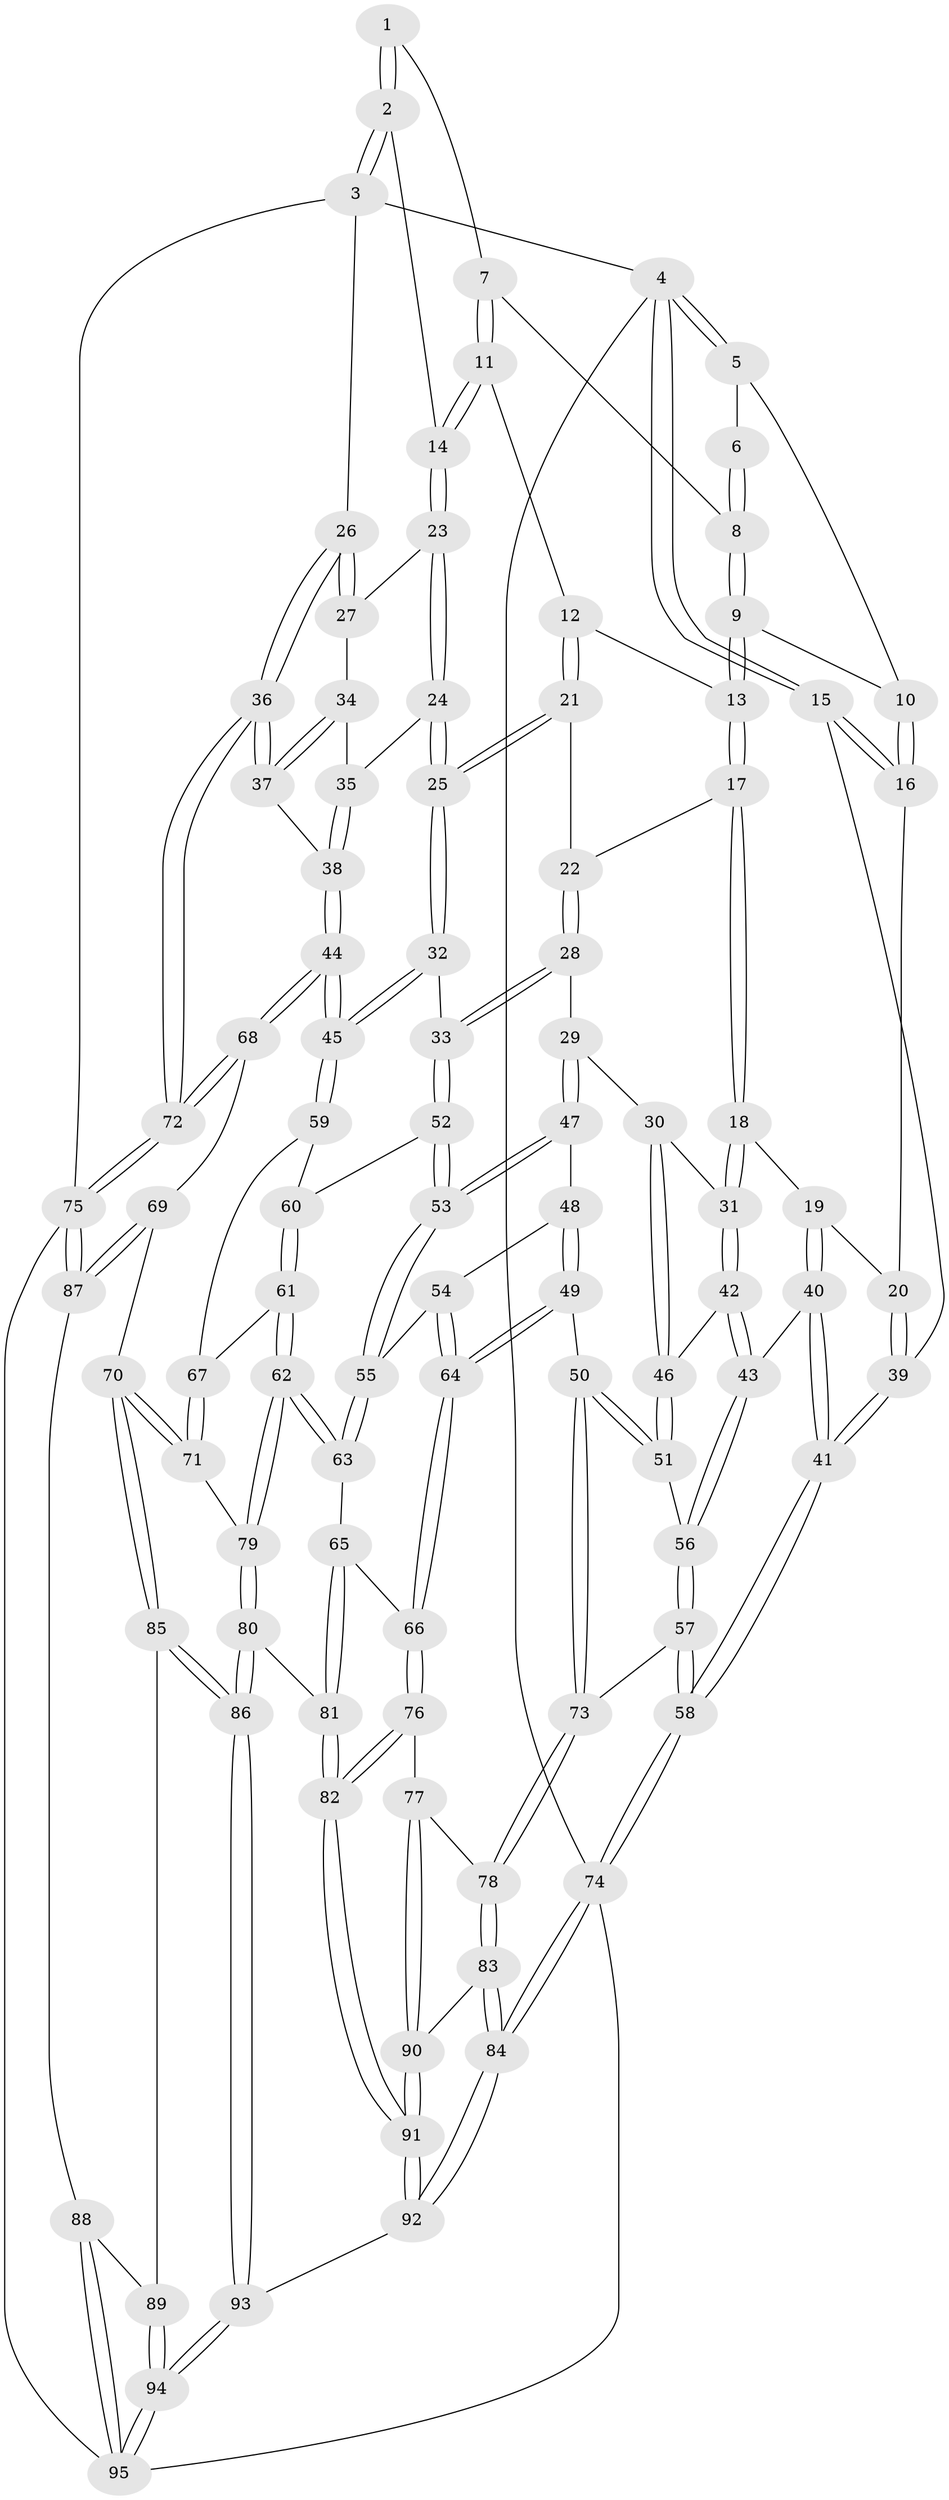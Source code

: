 // coarse degree distribution, {3: 0.2894736842105263, 4: 0.18421052631578946, 2: 0.02631578947368421, 7: 0.05263157894736842, 5: 0.2631578947368421, 6: 0.13157894736842105, 8: 0.02631578947368421, 9: 0.02631578947368421}
// Generated by graph-tools (version 1.1) at 2025/05/03/04/25 22:05:44]
// undirected, 95 vertices, 234 edges
graph export_dot {
graph [start="1"]
  node [color=gray90,style=filled];
  1 [pos="+0.4346417945314844+0"];
  2 [pos="+0.7099009568825619+0"];
  3 [pos="+1+0"];
  4 [pos="+0+0"];
  5 [pos="+0.17408269418364988+0"];
  6 [pos="+0.2479514388694051+0"];
  7 [pos="+0.41472104302389834+0.03100818314040408"];
  8 [pos="+0.31478964398469983+0.05118633036885103"];
  9 [pos="+0.27629732739572266+0.12335942324298133"];
  10 [pos="+0.14449817105886426+0.08867027535515135"];
  11 [pos="+0.43100899524179603+0.08953323874503268"];
  12 [pos="+0.39846356143543543+0.15335371254490948"];
  13 [pos="+0.3024723745646524+0.14629491253297172"];
  14 [pos="+0.650048419265597+0.08344534855898593"];
  15 [pos="+0+0.10701889837393519"];
  16 [pos="+0.12008748796317234+0.11583052542691197"];
  17 [pos="+0.2887305003687812+0.20506054976646468"];
  18 [pos="+0.14101432155255075+0.3089525262107618"];
  19 [pos="+0.14100703884582647+0.30894888629805156"];
  20 [pos="+0.1309150926989999+0.3010988266362349"];
  21 [pos="+0.4533489136773898+0.25466453521705296"];
  22 [pos="+0.33119365457217903+0.3022423115265646"];
  23 [pos="+0.6694237357765014+0.20588495084339867"];
  24 [pos="+0.6587633551624453+0.25372879418859673"];
  25 [pos="+0.5828620000388083+0.3211657850821453"];
  26 [pos="+1+0"];
  27 [pos="+1+0.10771000705866358"];
  28 [pos="+0.2969310692474801+0.3439179129604387"];
  29 [pos="+0.23940634324322976+0.38401547430104715"];
  30 [pos="+0.2305698576516739+0.38226971806159227"];
  31 [pos="+0.1808153129474897+0.34243684357315846"];
  32 [pos="+0.5780498393583783+0.3432795387465297"];
  33 [pos="+0.5206845229590399+0.42888090457224476"];
  34 [pos="+0.8492710218011897+0.3264924685605093"];
  35 [pos="+0.7697399575941843+0.31106267652300906"];
  36 [pos="+1+0.44932723487840326"];
  37 [pos="+0.9380372811641593+0.41549533932042565"];
  38 [pos="+0.7940005307716195+0.5347345095514698"];
  39 [pos="+0+0.37872052626236674"];
  40 [pos="+0.06343881191182246+0.49108928993805456"];
  41 [pos="+0+0.44911604537346655"];
  42 [pos="+0.08612215850101912+0.49444025030947286"];
  43 [pos="+0.07381369009214485+0.4978106208446719"];
  44 [pos="+0.7839268096529699+0.5503098361883806"];
  45 [pos="+0.7487425779103836+0.5375608220636298"];
  46 [pos="+0.17289945281402405+0.4757795818339486"];
  47 [pos="+0.2423437203090233+0.3877782125844674"];
  48 [pos="+0.2660150090364975+0.4435398739841435"];
  49 [pos="+0.28365267408172473+0.6255821952487206"];
  50 [pos="+0.2530103896615143+0.6155126864060156"];
  51 [pos="+0.18313832465724633+0.5788999551807762"];
  52 [pos="+0.5159387107761508+0.43918951413906054"];
  53 [pos="+0.4744432762523059+0.4695161014992977"];
  54 [pos="+0.40799507927533324+0.5213995658808994"];
  55 [pos="+0.468398161604504+0.4770302463076498"];
  56 [pos="+0.10612451777393055+0.5898879744966579"];
  57 [pos="+0.018895295463138746+0.6910837348676139"];
  58 [pos="+0+0.6860663513238229"];
  59 [pos="+0.6384816962625173+0.5802529019749393"];
  60 [pos="+0.5225626201525587+0.4520276888807406"];
  61 [pos="+0.5622219503267587+0.6744040752936601"];
  62 [pos="+0.5591944481313712+0.6834082318542402"];
  63 [pos="+0.4876098991292533+0.6729958593503551"];
  64 [pos="+0.31130153880601413+0.6503590128060538"];
  65 [pos="+0.43520489375182125+0.6854383049873681"];
  66 [pos="+0.31425124720721587+0.6606001784575338"];
  67 [pos="+0.6356197207360852+0.58717658613978"];
  68 [pos="+0.8348504244012145+0.6855676894109577"];
  69 [pos="+0.8347465041141546+0.6857304284784234"];
  70 [pos="+0.8054168297422516+0.7122327975990652"];
  71 [pos="+0.7250660106208217+0.7089033450079865"];
  72 [pos="+1+0.6216865086718477"];
  73 [pos="+0.05645408119810759+0.7145285278744403"];
  74 [pos="+0+1"];
  75 [pos="+1+0.8611127363198645"];
  76 [pos="+0.2870146691791811+0.7326636291544538"];
  77 [pos="+0.26880855882723675+0.7474524896719499"];
  78 [pos="+0.0664824325527328+0.7231490209944135"];
  79 [pos="+0.5895770861260171+0.7259088193772001"];
  80 [pos="+0.5663913807502913+0.8444765311670326"];
  81 [pos="+0.46559794315885683+0.8497625276941108"];
  82 [pos="+0.4169421992026604+0.8740357192214527"];
  83 [pos="+0.11554243786519372+0.8695218393213744"];
  84 [pos="+0+1"];
  85 [pos="+0.766870055020709+0.8692366259880616"];
  86 [pos="+0.6251080739064799+0.9161388991684987"];
  87 [pos="+0.9593989706128419+0.8797632379112934"];
  88 [pos="+0.8916607154771865+0.9292596326927193"];
  89 [pos="+0.7773662444399132+0.8804913453185721"];
  90 [pos="+0.2283020196714446+0.8394718529402024"];
  91 [pos="+0.33330502651328475+1"];
  92 [pos="+0.3253028628639519+1"];
  93 [pos="+0.5659360379517477+1"];
  94 [pos="+0.7969021934919508+1"];
  95 [pos="+0.9751542435730283+1"];
  1 -- 2;
  1 -- 2;
  1 -- 7;
  2 -- 3;
  2 -- 3;
  2 -- 14;
  3 -- 4;
  3 -- 26;
  3 -- 75;
  4 -- 5;
  4 -- 5;
  4 -- 15;
  4 -- 15;
  4 -- 74;
  5 -- 6;
  5 -- 10;
  6 -- 8;
  6 -- 8;
  7 -- 8;
  7 -- 11;
  7 -- 11;
  8 -- 9;
  8 -- 9;
  9 -- 10;
  9 -- 13;
  9 -- 13;
  10 -- 16;
  10 -- 16;
  11 -- 12;
  11 -- 14;
  11 -- 14;
  12 -- 13;
  12 -- 21;
  12 -- 21;
  13 -- 17;
  13 -- 17;
  14 -- 23;
  14 -- 23;
  15 -- 16;
  15 -- 16;
  15 -- 39;
  16 -- 20;
  17 -- 18;
  17 -- 18;
  17 -- 22;
  18 -- 19;
  18 -- 31;
  18 -- 31;
  19 -- 20;
  19 -- 40;
  19 -- 40;
  20 -- 39;
  20 -- 39;
  21 -- 22;
  21 -- 25;
  21 -- 25;
  22 -- 28;
  22 -- 28;
  23 -- 24;
  23 -- 24;
  23 -- 27;
  24 -- 25;
  24 -- 25;
  24 -- 35;
  25 -- 32;
  25 -- 32;
  26 -- 27;
  26 -- 27;
  26 -- 36;
  26 -- 36;
  27 -- 34;
  28 -- 29;
  28 -- 33;
  28 -- 33;
  29 -- 30;
  29 -- 47;
  29 -- 47;
  30 -- 31;
  30 -- 46;
  30 -- 46;
  31 -- 42;
  31 -- 42;
  32 -- 33;
  32 -- 45;
  32 -- 45;
  33 -- 52;
  33 -- 52;
  34 -- 35;
  34 -- 37;
  34 -- 37;
  35 -- 38;
  35 -- 38;
  36 -- 37;
  36 -- 37;
  36 -- 72;
  36 -- 72;
  37 -- 38;
  38 -- 44;
  38 -- 44;
  39 -- 41;
  39 -- 41;
  40 -- 41;
  40 -- 41;
  40 -- 43;
  41 -- 58;
  41 -- 58;
  42 -- 43;
  42 -- 43;
  42 -- 46;
  43 -- 56;
  43 -- 56;
  44 -- 45;
  44 -- 45;
  44 -- 68;
  44 -- 68;
  45 -- 59;
  45 -- 59;
  46 -- 51;
  46 -- 51;
  47 -- 48;
  47 -- 53;
  47 -- 53;
  48 -- 49;
  48 -- 49;
  48 -- 54;
  49 -- 50;
  49 -- 64;
  49 -- 64;
  50 -- 51;
  50 -- 51;
  50 -- 73;
  50 -- 73;
  51 -- 56;
  52 -- 53;
  52 -- 53;
  52 -- 60;
  53 -- 55;
  53 -- 55;
  54 -- 55;
  54 -- 64;
  54 -- 64;
  55 -- 63;
  55 -- 63;
  56 -- 57;
  56 -- 57;
  57 -- 58;
  57 -- 58;
  57 -- 73;
  58 -- 74;
  58 -- 74;
  59 -- 60;
  59 -- 67;
  60 -- 61;
  60 -- 61;
  61 -- 62;
  61 -- 62;
  61 -- 67;
  62 -- 63;
  62 -- 63;
  62 -- 79;
  62 -- 79;
  63 -- 65;
  64 -- 66;
  64 -- 66;
  65 -- 66;
  65 -- 81;
  65 -- 81;
  66 -- 76;
  66 -- 76;
  67 -- 71;
  67 -- 71;
  68 -- 69;
  68 -- 72;
  68 -- 72;
  69 -- 70;
  69 -- 87;
  69 -- 87;
  70 -- 71;
  70 -- 71;
  70 -- 85;
  70 -- 85;
  71 -- 79;
  72 -- 75;
  72 -- 75;
  73 -- 78;
  73 -- 78;
  74 -- 84;
  74 -- 84;
  74 -- 95;
  75 -- 87;
  75 -- 87;
  75 -- 95;
  76 -- 77;
  76 -- 82;
  76 -- 82;
  77 -- 78;
  77 -- 90;
  77 -- 90;
  78 -- 83;
  78 -- 83;
  79 -- 80;
  79 -- 80;
  80 -- 81;
  80 -- 86;
  80 -- 86;
  81 -- 82;
  81 -- 82;
  82 -- 91;
  82 -- 91;
  83 -- 84;
  83 -- 84;
  83 -- 90;
  84 -- 92;
  84 -- 92;
  85 -- 86;
  85 -- 86;
  85 -- 89;
  86 -- 93;
  86 -- 93;
  87 -- 88;
  88 -- 89;
  88 -- 95;
  88 -- 95;
  89 -- 94;
  89 -- 94;
  90 -- 91;
  90 -- 91;
  91 -- 92;
  91 -- 92;
  92 -- 93;
  93 -- 94;
  93 -- 94;
  94 -- 95;
  94 -- 95;
}
